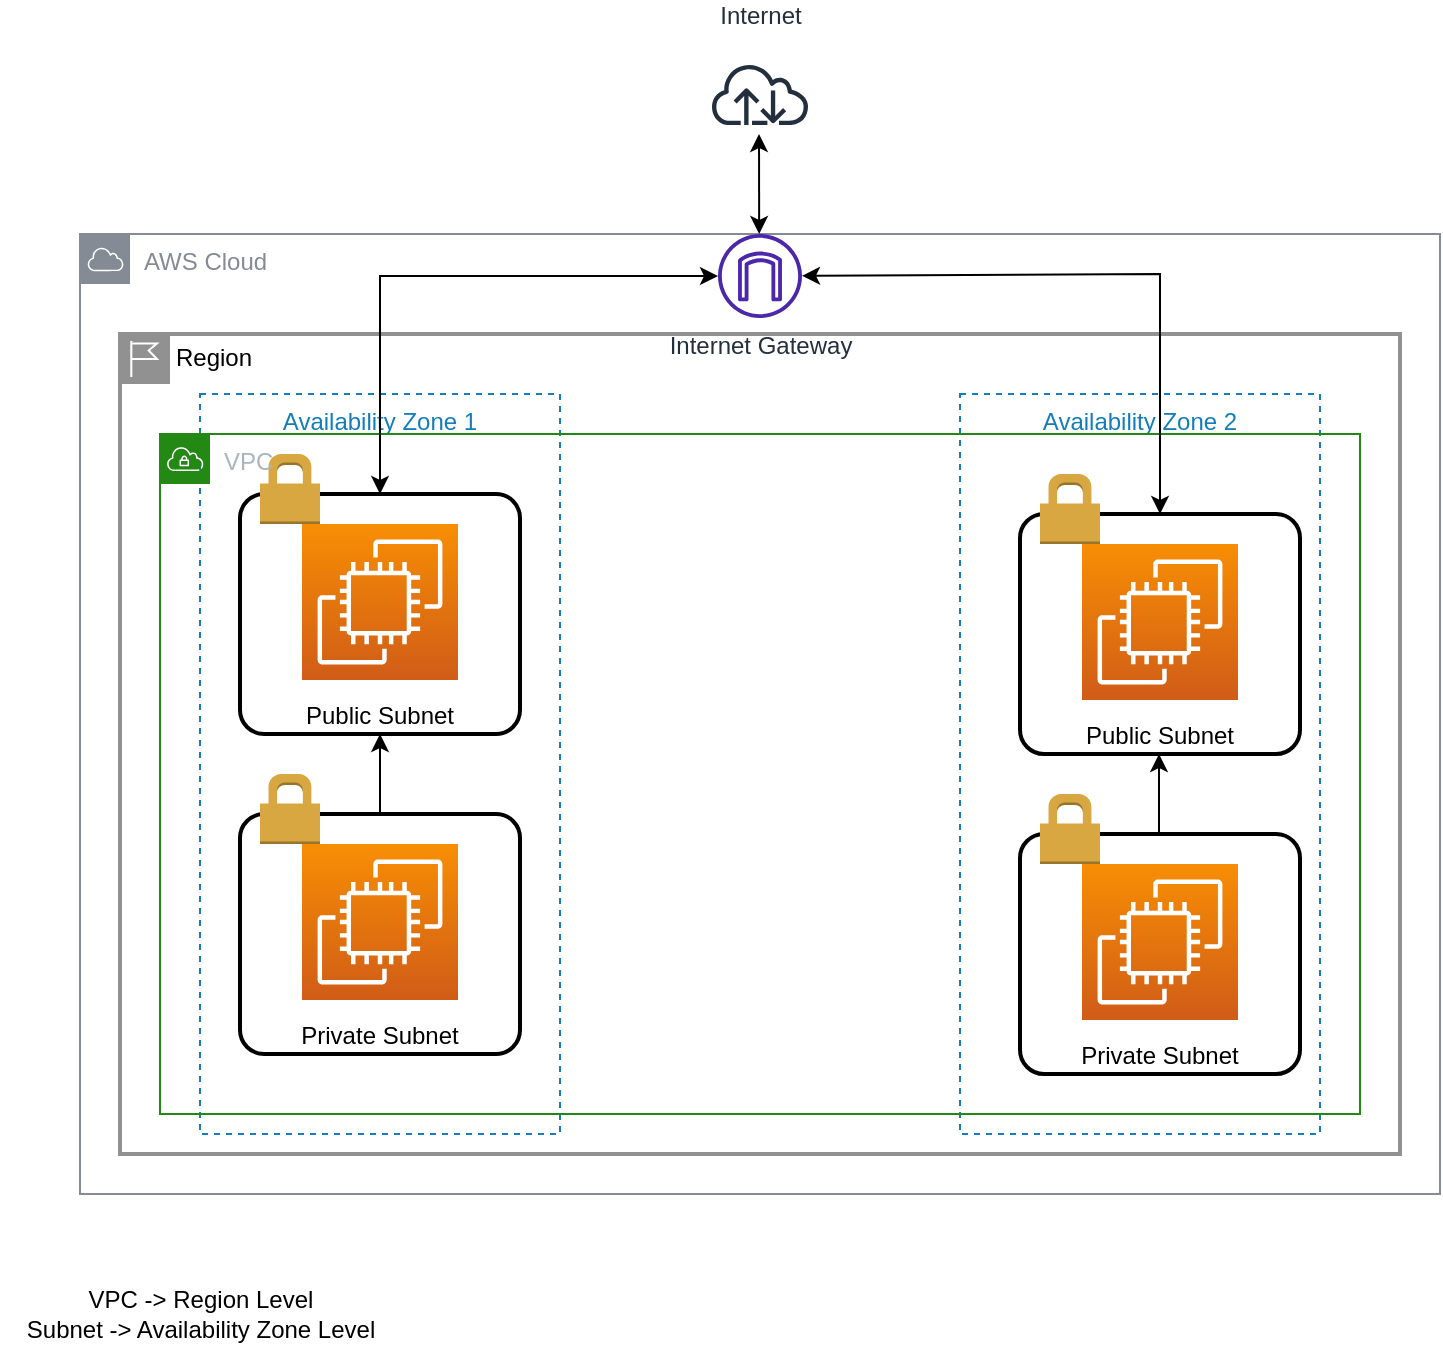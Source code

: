 <mxfile version="20.8.10" type="device" pages="2"><diagram name="Page-1" id="BIjfn6cgItSgp_Z2SQs1"><mxGraphModel dx="1052" dy="1832" grid="1" gridSize="10" guides="1" tooltips="1" connect="1" arrows="1" fold="1" page="1" pageScale="1" pageWidth="827" pageHeight="1169" math="0" shadow="0"><root><mxCell id="0"/><mxCell id="1" parent="0"/><mxCell id="EwGxBcrGwkb5Hho3z9iQ-9" value="VPC -&amp;gt; Region Level&lt;br&gt;Subnet -&amp;gt; Availability Zone Level&lt;br&gt;" style="text;html=1;align=center;verticalAlign=middle;resizable=0;points=[];autosize=1;strokeColor=none;fillColor=none;" parent="1" vertex="1"><mxGeometry y="600" width="200" height="40" as="geometry"/></mxCell><mxCell id="EwGxBcrGwkb5Hho3z9iQ-58" value="AWS Cloud" style="sketch=0;outlineConnect=0;gradientColor=none;html=1;whiteSpace=wrap;fontSize=12;fontStyle=0;shape=mxgraph.aws4.group;grIcon=mxgraph.aws4.group_aws_cloud;strokeColor=#858B94;fillColor=none;verticalAlign=top;align=left;spacingLeft=30;fontColor=#858B94;dashed=0;" parent="1" vertex="1"><mxGeometry x="40" y="80" width="680" height="480" as="geometry"/></mxCell><mxCell id="EwGxBcrGwkb5Hho3z9iQ-59" value="Region" style="shape=mxgraph.ibm.box;prType=region;fontStyle=0;verticalAlign=top;align=left;spacingLeft=32;spacingTop=4;fillColor=none;rounded=0;whiteSpace=wrap;html=1;strokeColor=#919191;strokeWidth=2;dashed=0;container=1;spacing=-4;collapsible=0;expand=0;recursiveResize=0;" parent="1" vertex="1"><mxGeometry x="60" y="130" width="640" height="410" as="geometry"/></mxCell><mxCell id="EwGxBcrGwkb5Hho3z9iQ-60" value="Availability Zone 1" style="fillColor=none;strokeColor=#147EBA;dashed=1;verticalAlign=top;fontStyle=0;fontColor=#147EBA;" parent="EwGxBcrGwkb5Hho3z9iQ-59" vertex="1"><mxGeometry x="40" y="30" width="180" height="370" as="geometry"/></mxCell><mxCell id="EwGxBcrGwkb5Hho3z9iQ-66" value="Availability Zone 2" style="fillColor=none;strokeColor=#147EBA;dashed=1;verticalAlign=top;fontStyle=0;fontColor=#147EBA;" parent="EwGxBcrGwkb5Hho3z9iQ-59" vertex="1"><mxGeometry x="420" y="30" width="180" height="370" as="geometry"/></mxCell><mxCell id="EwGxBcrGwkb5Hho3z9iQ-79" value="Public Subnet" style="rounded=1;arcSize=10;dashed=0;fillColor=none;gradientColor=none;strokeWidth=2;dashPattern=12 12;sketch=0;fillStyle=solid;fontColor=default;verticalAlign=bottom;" parent="EwGxBcrGwkb5Hho3z9iQ-59" vertex="1"><mxGeometry x="60" y="80" width="140" height="120" as="geometry"/></mxCell><mxCell id="EwGxBcrGwkb5Hho3z9iQ-80" value="" style="dashed=0;html=1;shape=mxgraph.aws3.permissions;fillColor=#D9A741;gradientColor=none;dashed=0;dashPattern=12 12;sketch=0;fillStyle=solid;strokeWidth=100;fontColor=default;" parent="EwGxBcrGwkb5Hho3z9iQ-59" vertex="1"><mxGeometry x="70" y="60" width="30" height="35" as="geometry"/></mxCell><mxCell id="EwGxBcrGwkb5Hho3z9iQ-82" value="Private Subnet" style="rounded=1;arcSize=10;dashed=0;fillColor=none;gradientColor=none;strokeWidth=2;dashPattern=12 12;sketch=0;fillStyle=solid;fontColor=default;verticalAlign=bottom;" parent="EwGxBcrGwkb5Hho3z9iQ-59" vertex="1"><mxGeometry x="60" y="240" width="140" height="120" as="geometry"/></mxCell><mxCell id="EwGxBcrGwkb5Hho3z9iQ-83" value="" style="dashed=0;html=1;shape=mxgraph.aws3.permissions;fillColor=#D9A741;gradientColor=none;dashed=0;dashPattern=12 12;sketch=0;fillStyle=solid;strokeWidth=100;fontColor=default;" parent="EwGxBcrGwkb5Hho3z9iQ-59" vertex="1"><mxGeometry x="70" y="220" width="30" height="35" as="geometry"/></mxCell><mxCell id="EwGxBcrGwkb5Hho3z9iQ-90" value="" style="sketch=0;points=[[0,0,0],[0.25,0,0],[0.5,0,0],[0.75,0,0],[1,0,0],[0,1,0],[0.25,1,0],[0.5,1,0],[0.75,1,0],[1,1,0],[0,0.25,0],[0,0.5,0],[0,0.75,0],[1,0.25,0],[1,0.5,0],[1,0.75,0]];outlineConnect=0;fontColor=#232F3E;gradientColor=#F78E04;gradientDirection=north;fillColor=#D05C17;strokeColor=#ffffff;dashed=0;verticalLabelPosition=bottom;verticalAlign=top;align=center;html=1;fontSize=12;fontStyle=0;aspect=fixed;shape=mxgraph.aws4.resourceIcon;resIcon=mxgraph.aws4.ec2;dashPattern=12 12;fillStyle=solid;strokeWidth=100;" parent="EwGxBcrGwkb5Hho3z9iQ-59" vertex="1"><mxGeometry x="91" y="95" width="78" height="78" as="geometry"/></mxCell><mxCell id="EwGxBcrGwkb5Hho3z9iQ-89" value="" style="sketch=0;points=[[0,0,0],[0.25,0,0],[0.5,0,0],[0.75,0,0],[1,0,0],[0,1,0],[0.25,1,0],[0.5,1,0],[0.75,1,0],[1,1,0],[0,0.25,0],[0,0.5,0],[0,0.75,0],[1,0.25,0],[1,0.5,0],[1,0.75,0]];outlineConnect=0;fontColor=#232F3E;gradientColor=#F78E04;gradientDirection=north;fillColor=#D05C17;strokeColor=#ffffff;dashed=0;verticalLabelPosition=bottom;verticalAlign=top;align=center;html=1;fontSize=12;fontStyle=0;aspect=fixed;shape=mxgraph.aws4.resourceIcon;resIcon=mxgraph.aws4.ec2;dashPattern=12 12;fillStyle=solid;strokeWidth=100;" parent="EwGxBcrGwkb5Hho3z9iQ-59" vertex="1"><mxGeometry x="91" y="255" width="78" height="78" as="geometry"/></mxCell><mxCell id="WHN3fIUGa9NCTFEmWWZ0-3" value="" style="endArrow=classic;html=1;rounded=0;exitX=0.5;exitY=0;exitDx=0;exitDy=0;entryX=0.5;entryY=1;entryDx=0;entryDy=0;" edge="1" parent="EwGxBcrGwkb5Hho3z9iQ-59" source="EwGxBcrGwkb5Hho3z9iQ-82" target="EwGxBcrGwkb5Hho3z9iQ-79"><mxGeometry width="50" height="50" relative="1" as="geometry"><mxPoint x="150" y="240" as="sourcePoint"/><mxPoint x="200" y="190" as="targetPoint"/></mxGeometry></mxCell><mxCell id="EwGxBcrGwkb5Hho3z9iQ-61" value="VPC" style="points=[[0,0],[0.25,0],[0.5,0],[0.75,0],[1,0],[1,0.25],[1,0.5],[1,0.75],[1,1],[0.75,1],[0.5,1],[0.25,1],[0,1],[0,0.75],[0,0.5],[0,0.25]];outlineConnect=0;gradientColor=none;html=1;whiteSpace=wrap;fontSize=12;fontStyle=0;container=1;pointerEvents=0;collapsible=0;recursiveResize=0;shape=mxgraph.aws4.group;grIcon=mxgraph.aws4.group_vpc;strokeColor=#248814;fillColor=none;verticalAlign=top;align=left;spacingLeft=30;fontColor=#AAB7B8;dashed=0;" parent="1" vertex="1"><mxGeometry x="80" y="180" width="600" height="340" as="geometry"/></mxCell><mxCell id="EwGxBcrGwkb5Hho3z9iQ-84" value="Private Subnet" style="rounded=1;arcSize=10;dashed=0;fillColor=none;gradientColor=none;strokeWidth=2;dashPattern=12 12;sketch=0;fillStyle=solid;fontColor=default;verticalAlign=bottom;" parent="EwGxBcrGwkb5Hho3z9iQ-61" vertex="1"><mxGeometry x="430" y="200" width="140" height="120" as="geometry"/></mxCell><mxCell id="EwGxBcrGwkb5Hho3z9iQ-85" value="" style="dashed=0;html=1;shape=mxgraph.aws3.permissions;fillColor=#D9A741;gradientColor=none;dashed=0;dashPattern=12 12;sketch=0;fillStyle=solid;strokeWidth=100;fontColor=default;" parent="EwGxBcrGwkb5Hho3z9iQ-61" vertex="1"><mxGeometry x="440" y="180" width="30" height="35" as="geometry"/></mxCell><mxCell id="EwGxBcrGwkb5Hho3z9iQ-86" value="Public Subnet" style="rounded=1;arcSize=10;dashed=0;fillColor=none;gradientColor=none;strokeWidth=2;dashPattern=12 12;sketch=0;fillStyle=solid;fontColor=default;verticalAlign=bottom;" parent="EwGxBcrGwkb5Hho3z9iQ-61" vertex="1"><mxGeometry x="430" y="40" width="140" height="120" as="geometry"/></mxCell><mxCell id="EwGxBcrGwkb5Hho3z9iQ-87" value="" style="dashed=0;html=1;shape=mxgraph.aws3.permissions;fillColor=#D9A741;gradientColor=none;dashed=0;dashPattern=12 12;sketch=0;fillStyle=solid;strokeWidth=100;fontColor=default;" parent="EwGxBcrGwkb5Hho3z9iQ-61" vertex="1"><mxGeometry x="440" y="20" width="30" height="35" as="geometry"/></mxCell><mxCell id="EwGxBcrGwkb5Hho3z9iQ-92" value="" style="sketch=0;points=[[0,0,0],[0.25,0,0],[0.5,0,0],[0.75,0,0],[1,0,0],[0,1,0],[0.25,1,0],[0.5,1,0],[0.75,1,0],[1,1,0],[0,0.25,0],[0,0.5,0],[0,0.75,0],[1,0.25,0],[1,0.5,0],[1,0.75,0]];outlineConnect=0;fontColor=#232F3E;gradientColor=#F78E04;gradientDirection=north;fillColor=#D05C17;strokeColor=#ffffff;dashed=0;verticalLabelPosition=bottom;verticalAlign=top;align=center;html=1;fontSize=12;fontStyle=0;aspect=fixed;shape=mxgraph.aws4.resourceIcon;resIcon=mxgraph.aws4.ec2;dashPattern=12 12;fillStyle=solid;strokeWidth=100;" parent="EwGxBcrGwkb5Hho3z9iQ-61" vertex="1"><mxGeometry x="461" y="215" width="78" height="78" as="geometry"/></mxCell><mxCell id="EwGxBcrGwkb5Hho3z9iQ-91" value="" style="sketch=0;points=[[0,0,0],[0.25,0,0],[0.5,0,0],[0.75,0,0],[1,0,0],[0,1,0],[0.25,1,0],[0.5,1,0],[0.75,1,0],[1,1,0],[0,0.25,0],[0,0.5,0],[0,0.75,0],[1,0.25,0],[1,0.5,0],[1,0.75,0]];outlineConnect=0;fontColor=#232F3E;gradientColor=#F78E04;gradientDirection=north;fillColor=#D05C17;strokeColor=#ffffff;dashed=0;verticalLabelPosition=bottom;verticalAlign=top;align=center;html=1;fontSize=12;fontStyle=0;aspect=fixed;shape=mxgraph.aws4.resourceIcon;resIcon=mxgraph.aws4.ec2;dashPattern=12 12;fillStyle=solid;strokeWidth=100;" parent="EwGxBcrGwkb5Hho3z9iQ-61" vertex="1"><mxGeometry x="461" y="55" width="78" height="78" as="geometry"/></mxCell><mxCell id="WHN3fIUGa9NCTFEmWWZ0-4" value="" style="endArrow=classic;html=1;rounded=0;exitX=0.5;exitY=0;exitDx=0;exitDy=0;entryX=0.5;entryY=1;entryDx=0;entryDy=0;" edge="1" parent="EwGxBcrGwkb5Hho3z9iQ-61"><mxGeometry width="50" height="50" relative="1" as="geometry"><mxPoint x="499.5" y="200" as="sourcePoint"/><mxPoint x="499.5" y="160" as="targetPoint"/></mxGeometry></mxCell><mxCell id="EwGxBcrGwkb5Hho3z9iQ-69" value="Internet Gateway" style="sketch=0;outlineConnect=0;fontColor=#232F3E;gradientColor=none;fillColor=#4D27AA;strokeColor=none;dashed=0;verticalLabelPosition=bottom;verticalAlign=top;align=center;html=1;fontSize=12;fontStyle=0;aspect=fixed;pointerEvents=1;shape=mxgraph.aws4.internet_gateway;" parent="1" vertex="1"><mxGeometry x="359" y="80" width="42" height="42" as="geometry"/></mxCell><mxCell id="efBK5nKy54mkoBUouuKh-1" value="Internet" style="sketch=0;outlineConnect=0;fontColor=#232F3E;gradientColor=none;strokeColor=#232F3E;fillColor=none;dashed=0;verticalLabelPosition=top;verticalAlign=bottom;align=center;html=1;fontSize=12;fontStyle=0;aspect=fixed;shape=mxgraph.aws4.resourceIcon;resIcon=mxgraph.aws4.internet;horizontal=1;labelPosition=center;" vertex="1" parent="1"><mxGeometry x="350" y="-20" width="60" height="60" as="geometry"/></mxCell><mxCell id="efBK5nKy54mkoBUouuKh-3" value="" style="endArrow=classic;startArrow=classic;html=1;rounded=0;" edge="1" parent="1" source="EwGxBcrGwkb5Hho3z9iQ-58"><mxGeometry width="50" height="50" relative="1" as="geometry"><mxPoint x="379.5" y="70" as="sourcePoint"/><mxPoint x="379.5" y="30" as="targetPoint"/></mxGeometry></mxCell><mxCell id="WHN3fIUGa9NCTFEmWWZ0-1" value="" style="endArrow=classic;html=1;rounded=0;exitX=0.5;exitY=0;exitDx=0;exitDy=0;startArrow=classic;startFill=1;" edge="1" parent="1" source="EwGxBcrGwkb5Hho3z9iQ-79" target="EwGxBcrGwkb5Hho3z9iQ-69"><mxGeometry width="50" height="50" relative="1" as="geometry"><mxPoint x="270" y="140" as="sourcePoint"/><mxPoint x="320" y="90" as="targetPoint"/><Array as="points"><mxPoint x="190" y="101"/></Array></mxGeometry></mxCell><mxCell id="WHN3fIUGa9NCTFEmWWZ0-2" value="" style="endArrow=classic;html=1;rounded=0;exitX=0.5;exitY=0;exitDx=0;exitDy=0;startArrow=classic;startFill=1;" edge="1" parent="1" source="EwGxBcrGwkb5Hho3z9iQ-86" target="EwGxBcrGwkb5Hho3z9iQ-69"><mxGeometry width="50" height="50" relative="1" as="geometry"><mxPoint x="470" y="140" as="sourcePoint"/><mxPoint x="520" y="90" as="targetPoint"/><Array as="points"><mxPoint x="580" y="100"/></Array></mxGeometry></mxCell></root></mxGraphModel></diagram><diagram id="V_jC4OqoYv41Pd5hBYw3" name="Page-2"><mxGraphModel dx="1052" dy="663" grid="1" gridSize="10" guides="1" tooltips="1" connect="1" arrows="1" fold="1" page="1" pageScale="1" pageWidth="827" pageHeight="1169" math="0" shadow="0"><root><mxCell id="0"/><mxCell id="1" parent="0"/><mxCell id="96W0QqHhhys8i8VkimZ7-1" value="VPC -&amp;gt; Region Level&lt;br&gt;Subnet -&amp;gt; Availability Zone Level&lt;br&gt;" style="text;html=1;align=center;verticalAlign=middle;resizable=0;points=[];autosize=1;strokeColor=none;fillColor=none;" vertex="1" parent="1"><mxGeometry y="600" width="200" height="40" as="geometry"/></mxCell><mxCell id="96W0QqHhhys8i8VkimZ7-2" value="AWS Cloud" style="sketch=0;outlineConnect=0;gradientColor=none;html=1;whiteSpace=wrap;fontSize=12;fontStyle=0;shape=mxgraph.aws4.group;grIcon=mxgraph.aws4.group_aws_cloud;strokeColor=#858B94;fillColor=none;verticalAlign=top;align=left;spacingLeft=30;fontColor=#858B94;dashed=0;" vertex="1" parent="1"><mxGeometry x="40" y="80" width="730" height="480" as="geometry"/></mxCell><mxCell id="96W0QqHhhys8i8VkimZ7-3" value="Region" style="shape=mxgraph.ibm.box;prType=region;fontStyle=0;verticalAlign=top;align=left;spacingLeft=32;spacingTop=4;fillColor=none;rounded=0;whiteSpace=wrap;html=1;strokeColor=#919191;strokeWidth=2;dashed=0;container=1;spacing=-4;collapsible=0;expand=0;recursiveResize=0;" vertex="1" parent="1"><mxGeometry x="60" y="130" width="690" height="410" as="geometry"/></mxCell><mxCell id="96W0QqHhhys8i8VkimZ7-4" value="Availability Zone 1" style="fillColor=none;strokeColor=#147EBA;dashed=1;verticalAlign=top;fontStyle=0;fontColor=#147EBA;" vertex="1" parent="96W0QqHhhys8i8VkimZ7-3"><mxGeometry x="40" y="30" width="260" height="370" as="geometry"/></mxCell><mxCell id="96W0QqHhhys8i8VkimZ7-6" value="Public Subnet" style="rounded=1;arcSize=10;dashed=0;fillColor=none;gradientColor=none;strokeWidth=2;dashPattern=12 12;sketch=0;fillStyle=solid;fontColor=default;verticalAlign=bottom;" vertex="1" parent="96W0QqHhhys8i8VkimZ7-3"><mxGeometry x="60" y="80" width="200" height="120" as="geometry"/></mxCell><mxCell id="96W0QqHhhys8i8VkimZ7-7" value="" style="dashed=0;html=1;shape=mxgraph.aws3.permissions;fillColor=#D9A741;gradientColor=none;dashed=0;dashPattern=12 12;sketch=0;fillStyle=solid;strokeWidth=100;fontColor=default;" vertex="1" parent="96W0QqHhhys8i8VkimZ7-3"><mxGeometry x="70" y="60" width="30" height="35" as="geometry"/></mxCell><mxCell id="96W0QqHhhys8i8VkimZ7-8" value="Private Subnet" style="rounded=1;arcSize=10;dashed=0;fillColor=none;gradientColor=none;strokeWidth=2;dashPattern=12 12;sketch=0;fillStyle=solid;fontColor=default;verticalAlign=bottom;" vertex="1" parent="96W0QqHhhys8i8VkimZ7-3"><mxGeometry x="60" y="240" width="140" height="120" as="geometry"/></mxCell><mxCell id="96W0QqHhhys8i8VkimZ7-9" value="" style="dashed=0;html=1;shape=mxgraph.aws3.permissions;fillColor=#D9A741;gradientColor=none;dashed=0;dashPattern=12 12;sketch=0;fillStyle=solid;strokeWidth=100;fontColor=default;" vertex="1" parent="96W0QqHhhys8i8VkimZ7-3"><mxGeometry x="70" y="220" width="30" height="35" as="geometry"/></mxCell><mxCell id="96W0QqHhhys8i8VkimZ7-10" value="" style="sketch=0;points=[[0,0,0],[0.25,0,0],[0.5,0,0],[0.75,0,0],[1,0,0],[0,1,0],[0.25,1,0],[0.5,1,0],[0.75,1,0],[1,1,0],[0,0.25,0],[0,0.5,0],[0,0.75,0],[1,0.25,0],[1,0.5,0],[1,0.75,0]];outlineConnect=0;fontColor=#232F3E;gradientColor=#F78E04;gradientDirection=north;fillColor=#D05C17;strokeColor=#ffffff;dashed=0;verticalLabelPosition=bottom;verticalAlign=top;align=center;html=1;fontSize=12;fontStyle=0;aspect=fixed;shape=mxgraph.aws4.resourceIcon;resIcon=mxgraph.aws4.ec2;dashPattern=12 12;fillStyle=solid;strokeWidth=100;" vertex="1" parent="96W0QqHhhys8i8VkimZ7-3"><mxGeometry x="91" y="95" width="78" height="78" as="geometry"/></mxCell><mxCell id="96W0QqHhhys8i8VkimZ7-11" value="" style="sketch=0;points=[[0,0,0],[0.25,0,0],[0.5,0,0],[0.75,0,0],[1,0,0],[0,1,0],[0.25,1,0],[0.5,1,0],[0.75,1,0],[1,1,0],[0,0.25,0],[0,0.5,0],[0,0.75,0],[1,0.25,0],[1,0.5,0],[1,0.75,0]];outlineConnect=0;fontColor=#232F3E;gradientColor=#F78E04;gradientDirection=north;fillColor=#D05C17;strokeColor=#ffffff;dashed=0;verticalLabelPosition=bottom;verticalAlign=top;align=center;html=1;fontSize=12;fontStyle=0;aspect=fixed;shape=mxgraph.aws4.resourceIcon;resIcon=mxgraph.aws4.ec2;dashPattern=12 12;fillStyle=solid;strokeWidth=100;" vertex="1" parent="96W0QqHhhys8i8VkimZ7-3"><mxGeometry x="91" y="255" width="78" height="78" as="geometry"/></mxCell><mxCell id="wg2cd9iXuSLQgiPnB-f6-4" value="Internet&lt;br&gt;Gateway" style="sketch=0;outlineConnect=0;fontColor=#232F3E;gradientColor=none;fillColor=#4D27AA;strokeColor=none;dashed=0;verticalLabelPosition=bottom;verticalAlign=top;align=center;html=1;fontSize=12;fontStyle=0;aspect=fixed;pointerEvents=1;shape=mxgraph.aws4.internet_gateway;" vertex="1" parent="96W0QqHhhys8i8VkimZ7-3"><mxGeometry x="640" y="196.5" width="37" height="37" as="geometry"/></mxCell><mxCell id="96W0QqHhhys8i8VkimZ7-24" value="" style="sketch=0;outlineConnect=0;fontColor=#232F3E;gradientColor=none;fillColor=#4D27AA;strokeColor=none;dashed=0;verticalLabelPosition=bottom;verticalAlign=top;align=center;html=1;fontSize=12;fontStyle=0;aspect=fixed;pointerEvents=1;shape=mxgraph.aws4.route_table;" vertex="1" parent="96W0QqHhhys8i8VkimZ7-3"><mxGeometry x="410" y="276.61" width="48" height="46.77" as="geometry"/></mxCell><mxCell id="wg2cd9iXuSLQgiPnB-f6-9" style="edgeStyle=orthogonalEdgeStyle;rounded=0;orthogonalLoop=1;jettySize=auto;html=1;" edge="1" parent="96W0QqHhhys8i8VkimZ7-3" source="96W0QqHhhys8i8VkimZ7-8" target="96W0QqHhhys8i8VkimZ7-24"><mxGeometry relative="1" as="geometry"/></mxCell><mxCell id="wg2cd9iXuSLQgiPnB-f6-10" value="" style="endArrow=classic;html=1;rounded=0;exitX=1;exitY=0.75;exitDx=0;exitDy=0;" edge="1" parent="96W0QqHhhys8i8VkimZ7-3" source="96W0QqHhhys8i8VkimZ7-6" target="96W0QqHhhys8i8VkimZ7-24"><mxGeometry width="50" height="50" relative="1" as="geometry"><mxPoint x="360" y="260" as="sourcePoint"/><mxPoint x="410" y="210" as="targetPoint"/><Array as="points"><mxPoint x="280" y="170"/><mxPoint x="280" y="280"/><mxPoint x="410" y="280"/></Array></mxGeometry></mxCell><mxCell id="96W0QqHhhys8i8VkimZ7-12" value="VPC" style="points=[[0,0],[0.25,0],[0.5,0],[0.75,0],[1,0],[1,0.25],[1,0.5],[1,0.75],[1,1],[0.75,1],[0.5,1],[0.25,1],[0,1],[0,0.75],[0,0.5],[0,0.25]];outlineConnect=0;gradientColor=none;html=1;whiteSpace=wrap;fontSize=12;fontStyle=0;container=1;pointerEvents=0;collapsible=0;recursiveResize=0;shape=mxgraph.aws4.group;grIcon=mxgraph.aws4.group_vpc;strokeColor=#248814;fillColor=none;verticalAlign=top;align=left;spacingLeft=30;fontColor=#AAB7B8;dashed=0;" vertex="1" parent="1"><mxGeometry x="80" y="180" width="600" height="340" as="geometry"/></mxCell><mxCell id="wg2cd9iXuSLQgiPnB-f6-1" value="Nat Gateway" style="sketch=0;outlineConnect=0;fontColor=#232F3E;gradientColor=none;fillColor=#4D27AA;strokeColor=none;dashed=0;verticalLabelPosition=bottom;verticalAlign=top;align=center;html=1;fontSize=12;fontStyle=0;aspect=fixed;pointerEvents=1;shape=mxgraph.aws4.nat_gateway;" vertex="1" parent="96W0QqHhhys8i8VkimZ7-12"><mxGeometry x="180" y="70" width="40" height="40" as="geometry"/></mxCell><mxCell id="96W0QqHhhys8i8VkimZ7-22" value="" style="sketch=0;outlineConnect=0;fontColor=#232F3E;gradientColor=none;fillColor=#4D27AA;strokeColor=none;dashed=0;verticalLabelPosition=bottom;verticalAlign=top;align=center;html=1;fontSize=12;fontStyle=0;aspect=fixed;pointerEvents=1;shape=mxgraph.aws4.route_table;" vertex="1" parent="96W0QqHhhys8i8VkimZ7-12"><mxGeometry x="380" y="66.62" width="48" height="46.77" as="geometry"/></mxCell><mxCell id="wg2cd9iXuSLQgiPnB-f6-2" value="" style="endArrow=classic;html=1;rounded=0;exitX=1;exitY=0.342;exitDx=0;exitDy=0;exitPerimeter=0;" edge="1" parent="1" source="96W0QqHhhys8i8VkimZ7-8" target="wg2cd9iXuSLQgiPnB-f6-1"><mxGeometry width="50" height="50" relative="1" as="geometry"><mxPoint x="280" y="440" as="sourcePoint"/><mxPoint x="330" y="390" as="targetPoint"/><Array as="points"><mxPoint x="280" y="411"/></Array></mxGeometry></mxCell><mxCell id="wg2cd9iXuSLQgiPnB-f6-3" value="Internet" style="sketch=0;outlineConnect=0;fontColor=#232F3E;gradientColor=none;strokeColor=#232F3E;fillColor=none;dashed=0;verticalLabelPosition=bottom;verticalAlign=top;align=center;html=1;fontSize=12;fontStyle=0;aspect=fixed;shape=mxgraph.aws4.resourceIcon;resIcon=mxgraph.aws4.internet;" vertex="1" parent="1"><mxGeometry x="810" y="315" width="60" height="60" as="geometry"/></mxCell><mxCell id="wg2cd9iXuSLQgiPnB-f6-5" value="" style="endArrow=classic;startArrow=classic;html=1;rounded=0;" edge="1" parent="1" source="wg2cd9iXuSLQgiPnB-f6-4" target="wg2cd9iXuSLQgiPnB-f6-3"><mxGeometry width="50" height="50" relative="1" as="geometry"><mxPoint x="777" y="300" as="sourcePoint"/><mxPoint x="827" y="250" as="targetPoint"/></mxGeometry></mxCell><mxCell id="wg2cd9iXuSLQgiPnB-f6-6" style="edgeStyle=orthogonalEdgeStyle;rounded=0;orthogonalLoop=1;jettySize=auto;html=1;" edge="1" parent="1" source="96W0QqHhhys8i8VkimZ7-22" target="wg2cd9iXuSLQgiPnB-f6-4"><mxGeometry relative="1" as="geometry"/></mxCell><mxCell id="wg2cd9iXuSLQgiPnB-f6-8" style="edgeStyle=orthogonalEdgeStyle;rounded=0;orthogonalLoop=1;jettySize=auto;html=1;" edge="1" parent="1" source="96W0QqHhhys8i8VkimZ7-6" target="96W0QqHhhys8i8VkimZ7-22"><mxGeometry relative="1" as="geometry"/></mxCell></root></mxGraphModel></diagram></mxfile>